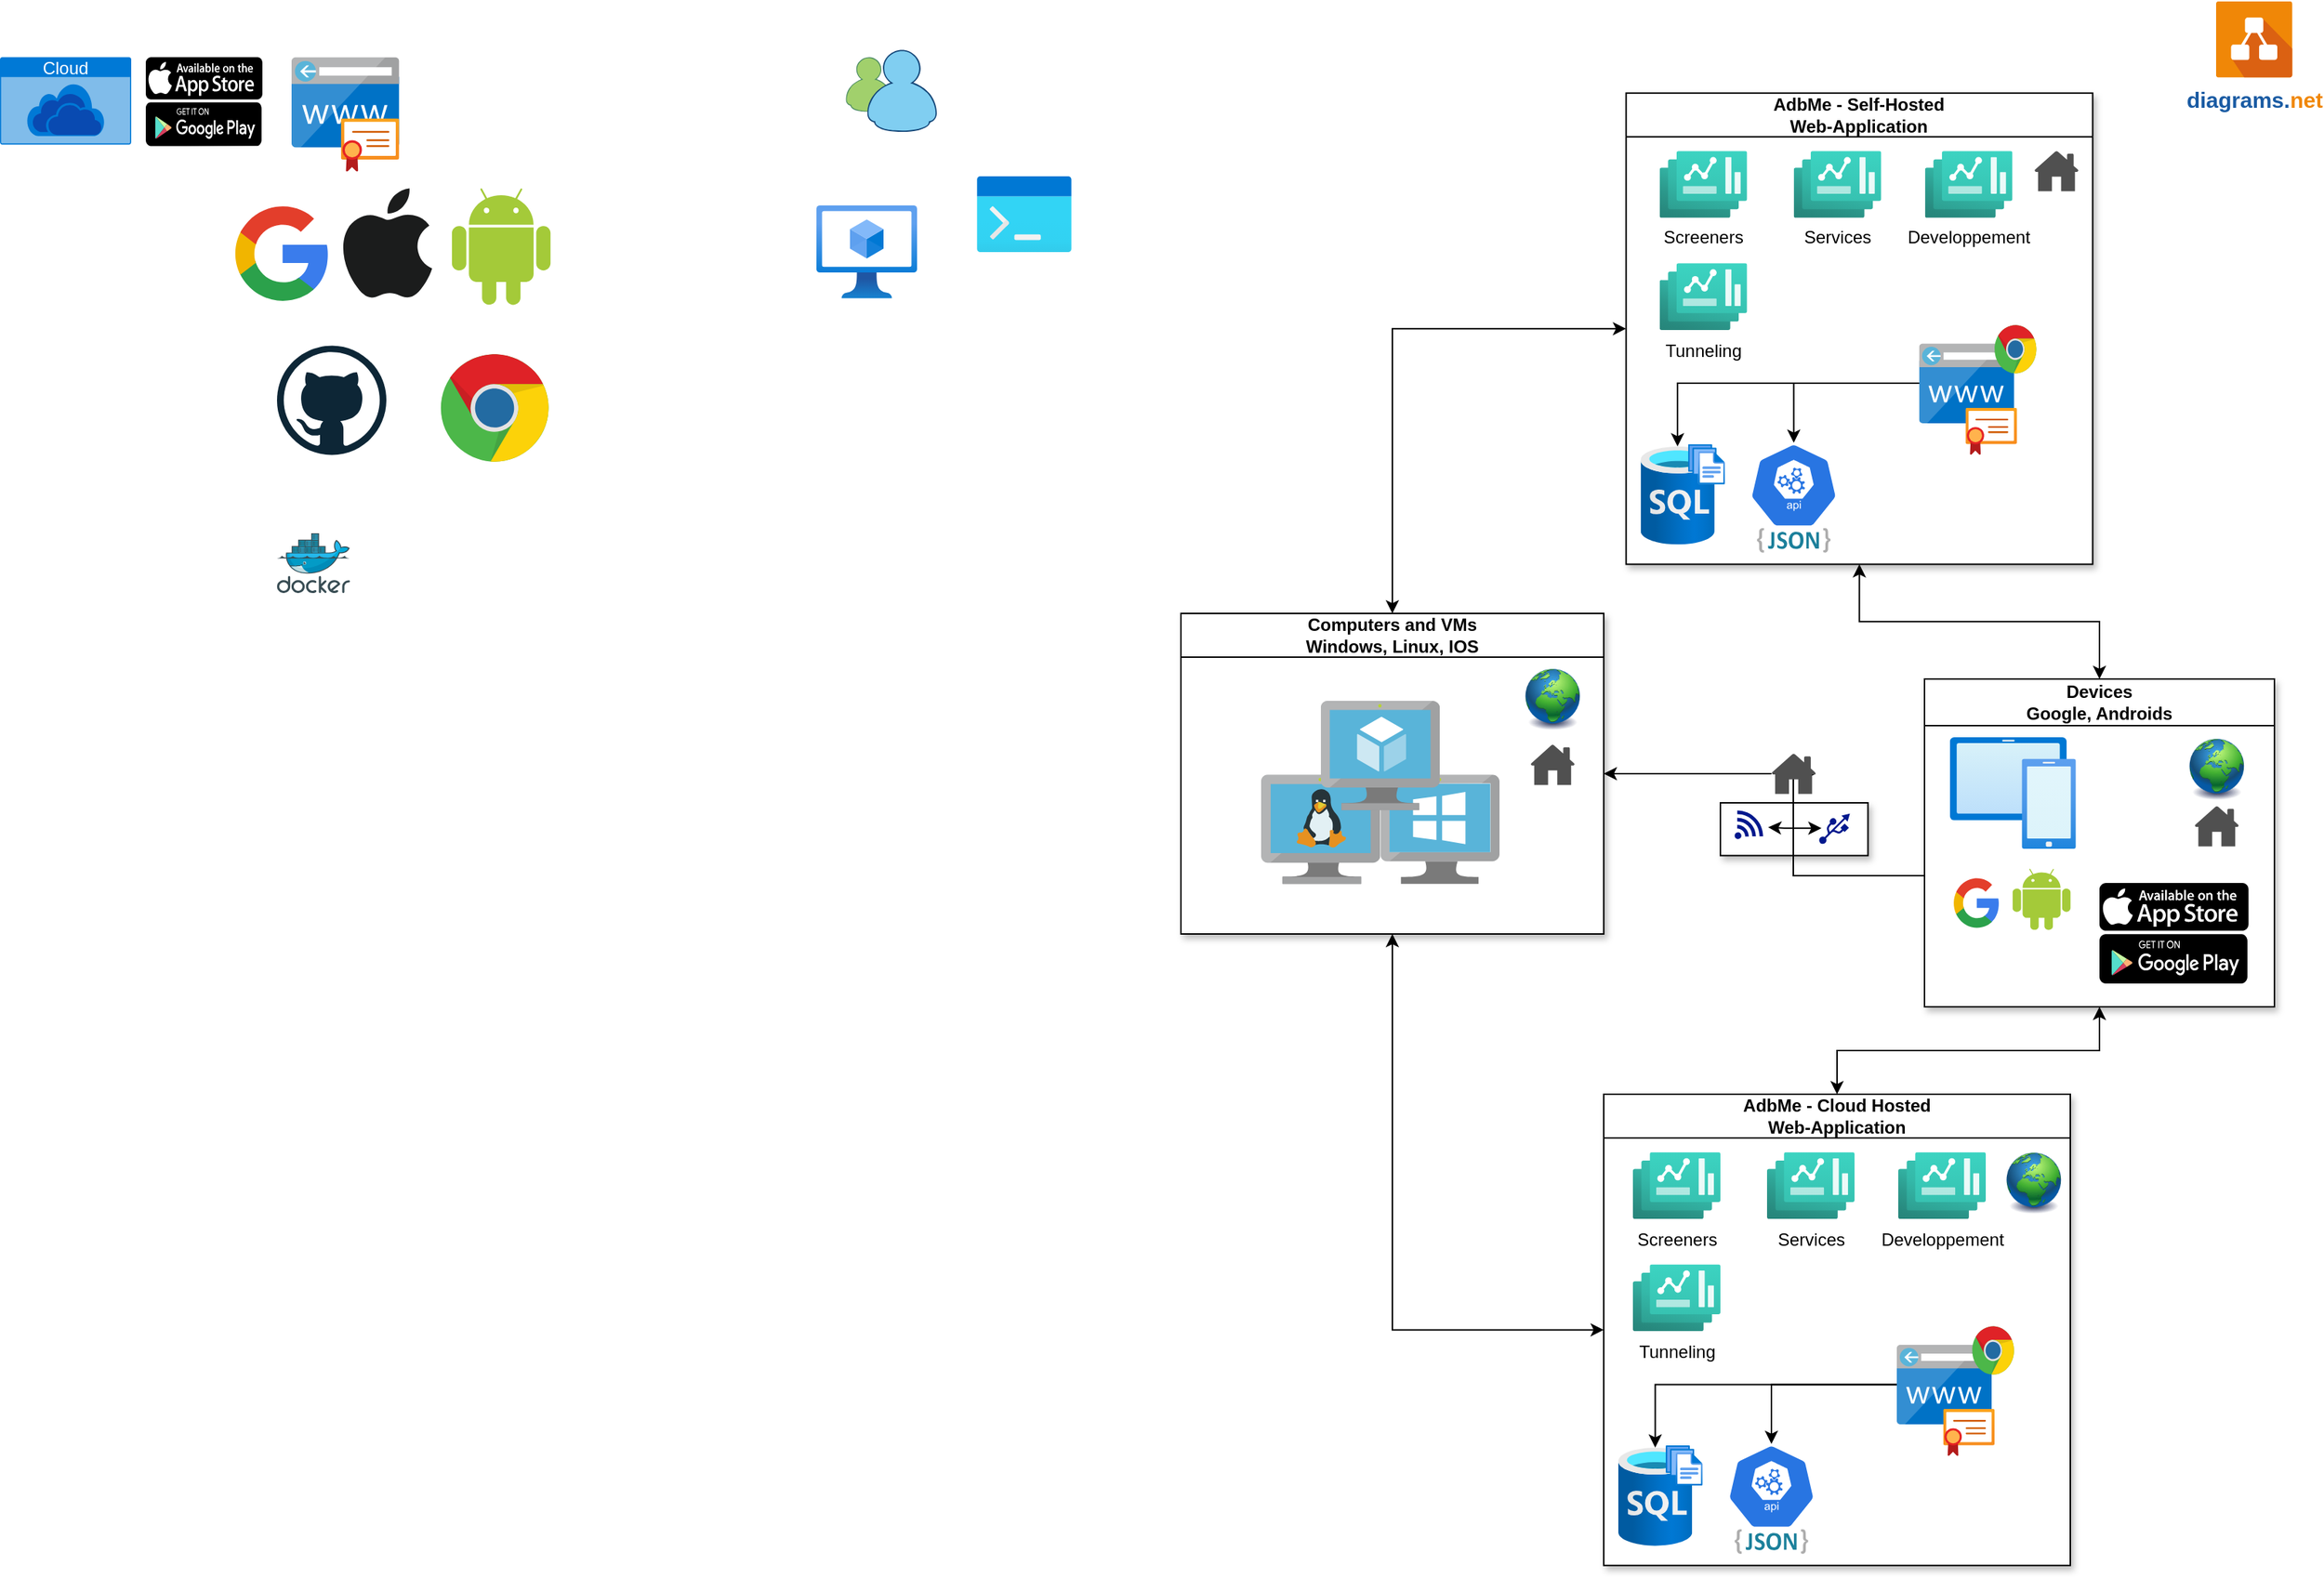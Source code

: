 <mxfile version="21.2.1" type="device">
  <diagram name="Page-1" id="l1McfNKMaxlCONRbEvPi">
    <mxGraphModel dx="2261" dy="860" grid="1" gridSize="10" guides="1" tooltips="1" connect="1" arrows="1" fold="1" page="1" pageScale="1" pageWidth="827" pageHeight="1169" math="0" shadow="0">
      <root>
        <mxCell id="0" />
        <mxCell id="1" parent="0" />
        <mxCell id="C9hyECsMpwCukG0v-tm8-1" value="" style="dashed=0;outlineConnect=0;html=1;align=center;labelPosition=center;verticalLabelPosition=bottom;verticalAlign=top;shape=mxgraph.weblogos.chrome" vertex="1" parent="1">
          <mxGeometry x="-497.6" y="262.07" width="74.8" height="75.4" as="geometry" />
        </mxCell>
        <mxCell id="C9hyECsMpwCukG0v-tm8-3" value="" style="dashed=0;outlineConnect=0;html=1;align=center;labelPosition=center;verticalLabelPosition=bottom;verticalAlign=top;shape=mxgraph.weblogos.github" vertex="1" parent="1">
          <mxGeometry x="-610" y="256.2" width="75" height="75" as="geometry" />
        </mxCell>
        <mxCell id="C9hyECsMpwCukG0v-tm8-6" value="" style="dashed=0;outlineConnect=0;html=1;align=center;labelPosition=center;verticalLabelPosition=bottom;verticalAlign=top;shape=mxgraph.weblogos.messenger" vertex="1" parent="1">
          <mxGeometry x="-220" y="53.2" width="62.6" height="56.8" as="geometry" />
        </mxCell>
        <mxCell id="C9hyECsMpwCukG0v-tm8-17" value="" style="image;aspect=fixed;html=1;points=[];align=center;fontSize=12;image=img/lib/azure2/compute/Virtual_Machines_Classic.svg;" vertex="1" parent="1">
          <mxGeometry x="-240" y="159.87" width="69" height="64" as="geometry" />
        </mxCell>
        <mxCell id="C9hyECsMpwCukG0v-tm8-21" value="" style="image;aspect=fixed;html=1;points=[];align=center;fontSize=12;image=img/lib/azure2/general/Dev_Console.svg;" vertex="1" parent="1">
          <mxGeometry x="-130" y="140" width="65" height="52" as="geometry" />
        </mxCell>
        <mxCell id="C9hyECsMpwCukG0v-tm8-26" value="" style="image;sketch=0;aspect=fixed;html=1;points=[];align=center;fontSize=12;image=img/lib/mscae/Docker.svg;" vertex="1" parent="1">
          <mxGeometry x="-610" y="385" width="50" height="41" as="geometry" />
        </mxCell>
        <mxCell id="C9hyECsMpwCukG0v-tm8-42" value="diagrams.&lt;font color=&quot;#f08707&quot;&gt;net&lt;/font&gt;" style="dashed=0;outlineConnect=0;html=1;align=center;labelPosition=center;verticalLabelPosition=bottom;verticalAlign=top;shape=mxgraph.weblogos.drawio3;fillColor=#1A5BA3;fontSize=15;fontColor=#1A5BA3;fontStyle=1" vertex="1" parent="1">
          <mxGeometry x="720" y="20" width="52.2" height="52.2" as="geometry" />
        </mxCell>
        <mxCell id="C9hyECsMpwCukG0v-tm8-48" value="" style="group" vertex="1" connectable="0" parent="1">
          <mxGeometry x="-600" y="58.2" width="73.81" height="78.59" as="geometry" />
        </mxCell>
        <mxCell id="C9hyECsMpwCukG0v-tm8-35" value="" style="image;sketch=0;aspect=fixed;html=1;points=[];align=center;fontSize=12;image=img/lib/mscae/CustomDomain.svg;" vertex="1" parent="C9hyECsMpwCukG0v-tm8-48">
          <mxGeometry width="73.81" height="62" as="geometry" />
        </mxCell>
        <mxCell id="C9hyECsMpwCukG0v-tm8-14" value="" style="image;aspect=fixed;html=1;points=[];align=center;fontSize=12;image=img/lib/azure2/app_services/App_Service_Certificates.svg;" vertex="1" parent="C9hyECsMpwCukG0v-tm8-48">
          <mxGeometry x="33.81" y="42" width="40" height="36.59" as="geometry" />
        </mxCell>
        <mxCell id="C9hyECsMpwCukG0v-tm8-49" value="" style="group" vertex="1" connectable="0" parent="1">
          <mxGeometry x="-700" y="58.2" width="80" height="61" as="geometry" />
        </mxCell>
        <mxCell id="C9hyECsMpwCukG0v-tm8-44" value="" style="dashed=0;outlineConnect=0;html=1;align=center;labelPosition=center;verticalLabelPosition=bottom;verticalAlign=top;shape=mxgraph.weblogos.google_play;fillColor=#000000" vertex="1" parent="C9hyECsMpwCukG0v-tm8-49">
          <mxGeometry y="31" width="79.4" height="30" as="geometry" />
        </mxCell>
        <mxCell id="C9hyECsMpwCukG0v-tm8-45" value="" style="dashed=0;outlineConnect=0;html=1;align=center;labelPosition=center;verticalLabelPosition=bottom;verticalAlign=top;shape=mxgraph.weblogos.app_store;fillColor=#000000;strokeColor=none" vertex="1" parent="C9hyECsMpwCukG0v-tm8-49">
          <mxGeometry width="80" height="29" as="geometry" />
        </mxCell>
        <mxCell id="C9hyECsMpwCukG0v-tm8-51" value="" style="group" vertex="1" connectable="0" parent="1">
          <mxGeometry x="-800" y="58.2" width="90" height="60" as="geometry" />
        </mxCell>
        <mxCell id="C9hyECsMpwCukG0v-tm8-50" value="Cloud" style="html=1;whiteSpace=wrap;strokeColor=none;fillColor=#0079D6;labelPosition=center;verticalLabelPosition=middle;verticalAlign=top;align=center;fontSize=12;outlineConnect=0;spacingTop=-6;fontColor=#FFFFFF;sketch=0;shape=mxgraph.sitemap.cloud;" vertex="1" parent="C9hyECsMpwCukG0v-tm8-51">
          <mxGeometry width="90.0" height="60" as="geometry" />
        </mxCell>
        <mxCell id="C9hyECsMpwCukG0v-tm8-2" value="" style="dashed=0;outlineConnect=0;html=1;align=center;labelPosition=center;verticalLabelPosition=bottom;verticalAlign=top;shape=mxgraph.weblogos.onedrive;fillColor=#094AB1;strokeColor=none" vertex="1" parent="C9hyECsMpwCukG0v-tm8-51">
          <mxGeometry x="22.5" y="24.667" width="46.95" height="28.8" as="geometry" />
        </mxCell>
        <mxCell id="C9hyECsMpwCukG0v-tm8-52" value="" style="group" vertex="1" connectable="0" parent="1">
          <mxGeometry x="-640" y="148.2" width="217.6" height="80" as="geometry" />
        </mxCell>
        <mxCell id="C9hyECsMpwCukG0v-tm8-5" value="" style="dashed=0;outlineConnect=0;html=1;align=center;labelPosition=center;verticalLabelPosition=bottom;verticalAlign=top;shape=mxgraph.weblogos.android;fillColor=#A4CA39;strokeColor=none" vertex="1" parent="C9hyECsMpwCukG0v-tm8-52">
          <mxGeometry x="150" width="67.6" height="80" as="geometry" />
        </mxCell>
        <mxCell id="C9hyECsMpwCukG0v-tm8-41" value="" style="dashed=0;outlineConnect=0;html=1;align=center;labelPosition=center;verticalLabelPosition=bottom;verticalAlign=top;shape=mxgraph.weblogos.apple;fillColor=#1B1C1C;strokeColor=none" vertex="1" parent="C9hyECsMpwCukG0v-tm8-52">
          <mxGeometry x="74" width="62.4" height="76.2" as="geometry" />
        </mxCell>
        <mxCell id="C9hyECsMpwCukG0v-tm8-43" value="" style="dashed=0;outlineConnect=0;html=1;align=center;labelPosition=center;verticalLabelPosition=bottom;verticalAlign=top;shape=mxgraph.weblogos.google" vertex="1" parent="C9hyECsMpwCukG0v-tm8-52">
          <mxGeometry y="9.7" width="65.2" height="69.4" as="geometry" />
        </mxCell>
        <mxCell id="C9hyECsMpwCukG0v-tm8-77" value="" style="group" vertex="1" connectable="0" parent="1">
          <mxGeometry x="315.32" y="82.87" width="320" height="323.39" as="geometry" />
        </mxCell>
        <mxCell id="C9hyECsMpwCukG0v-tm8-71" value="AdbMe -&amp;nbsp;Self-Hosted&lt;br&gt;Web-Application" style="swimlane;whiteSpace=wrap;html=1;container=0;startSize=30;glass=0;shadow=1;swimlaneFillColor=default;" vertex="1" parent="C9hyECsMpwCukG0v-tm8-77">
          <mxGeometry width="320" height="323.39" as="geometry" />
        </mxCell>
        <mxCell id="C9hyECsMpwCukG0v-tm8-85" value="" style="group" vertex="1" connectable="0" parent="C9hyECsMpwCukG0v-tm8-71">
          <mxGeometry x="10" y="240.92" width="58.09" height="69.08" as="geometry" />
        </mxCell>
        <mxCell id="C9hyECsMpwCukG0v-tm8-20" value="" style="image;aspect=fixed;html=1;points=[];align=center;fontSize=12;image=img/lib/azure2/databases/SQL_Database.svg;container=0;" vertex="1" parent="C9hyECsMpwCukG0v-tm8-85">
          <mxGeometry y="1.569" width="50.633" height="67.511" as="geometry" />
        </mxCell>
        <mxCell id="C9hyECsMpwCukG0v-tm8-22" value="" style="image;aspect=fixed;html=1;points=[];align=center;fontSize=12;image=img/lib/azure2/general/Files.svg;container=0;" vertex="1" parent="C9hyECsMpwCukG0v-tm8-85">
          <mxGeometry x="32.512" width="25.317" height="27.69" as="geometry" />
        </mxCell>
        <mxCell id="C9hyECsMpwCukG0v-tm8-87" style="edgeStyle=orthogonalEdgeStyle;rounded=0;orthogonalLoop=1;jettySize=auto;html=1;" edge="1" parent="C9hyECsMpwCukG0v-tm8-71" source="C9hyECsMpwCukG0v-tm8-59" target="C9hyECsMpwCukG0v-tm8-20">
          <mxGeometry relative="1" as="geometry" />
        </mxCell>
        <mxCell id="C9hyECsMpwCukG0v-tm8-88" style="edgeStyle=orthogonalEdgeStyle;rounded=0;orthogonalLoop=1;jettySize=auto;html=1;entryX=0.5;entryY=0;entryDx=0;entryDy=0;entryPerimeter=0;" edge="1" parent="C9hyECsMpwCukG0v-tm8-71" source="C9hyECsMpwCukG0v-tm8-59" target="C9hyECsMpwCukG0v-tm8-62">
          <mxGeometry relative="1" as="geometry" />
        </mxCell>
        <mxCell id="C9hyECsMpwCukG0v-tm8-83" value="" style="group" vertex="1" connectable="0" parent="C9hyECsMpwCukG0v-tm8-71">
          <mxGeometry x="80" y="240" width="70" height="75.39" as="geometry" />
        </mxCell>
        <mxCell id="C9hyECsMpwCukG0v-tm8-46" value="" style="dashed=0;outlineConnect=0;html=1;align=center;labelPosition=center;verticalLabelPosition=bottom;verticalAlign=top;shape=mxgraph.weblogos.json_2;container=0;" vertex="1" parent="C9hyECsMpwCukG0v-tm8-83">
          <mxGeometry x="9.832" y="58.518" width="50.336" height="16.872" as="geometry" />
        </mxCell>
        <mxCell id="C9hyECsMpwCukG0v-tm8-62" value="" style="sketch=0;html=1;dashed=0;whitespace=wrap;fillColor=#2875E2;strokeColor=#ffffff;points=[[0.005,0.63,0],[0.1,0.2,0],[0.9,0.2,0],[0.5,0,0],[0.995,0.63,0],[0.72,0.99,0],[0.5,1,0],[0.28,0.99,0]];verticalLabelPosition=bottom;align=center;verticalAlign=top;shape=mxgraph.kubernetes.icon;prIcon=api;container=0;" vertex="1" parent="C9hyECsMpwCukG0v-tm8-83">
          <mxGeometry width="70" height="58.518" as="geometry" />
        </mxCell>
        <mxCell id="C9hyECsMpwCukG0v-tm8-86" value="" style="group" vertex="1" connectable="0" parent="C9hyECsMpwCukG0v-tm8-71">
          <mxGeometry x="200.995" y="159.269" width="80.753" height="88.971" as="geometry" />
        </mxCell>
        <mxCell id="C9hyECsMpwCukG0v-tm8-59" value="" style="image;sketch=0;aspect=fixed;html=1;points=[];align=center;fontSize=12;image=img/lib/mscae/CustomDomain.svg;container=0;" vertex="1" parent="C9hyECsMpwCukG0v-tm8-86">
          <mxGeometry y="12.597" width="65.126" height="54.706" as="geometry" />
        </mxCell>
        <mxCell id="C9hyECsMpwCukG0v-tm8-60" value="" style="image;aspect=fixed;html=1;points=[];align=center;fontSize=12;image=img/lib/azure2/app_services/App_Service_Certificates.svg;container=0;" vertex="1" parent="C9hyECsMpwCukG0v-tm8-86">
          <mxGeometry x="31.821" y="56.686" width="35.294" height="32.285" as="geometry" />
        </mxCell>
        <mxCell id="C9hyECsMpwCukG0v-tm8-61" value="" style="dashed=0;outlineConnect=0;html=1;align=center;labelPosition=center;verticalLabelPosition=bottom;verticalAlign=top;shape=mxgraph.weblogos.chrome;container=0;" vertex="1" parent="C9hyECsMpwCukG0v-tm8-86">
          <mxGeometry x="51.765" width="28.988" height="33.801" as="geometry" />
        </mxCell>
        <mxCell id="C9hyECsMpwCukG0v-tm8-91" value="" style="sketch=0;pointerEvents=1;shadow=0;dashed=0;html=1;strokeColor=none;fillColor=#505050;labelPosition=center;verticalLabelPosition=bottom;verticalAlign=top;outlineConnect=0;align=center;shape=mxgraph.office.concepts.home;" vertex="1" parent="C9hyECsMpwCukG0v-tm8-71">
          <mxGeometry x="280" y="39.71" width="30.5" height="27.71" as="geometry" />
        </mxCell>
        <mxCell id="C9hyECsMpwCukG0v-tm8-150" value="Services" style="image;aspect=fixed;html=1;points=[];align=center;fontSize=12;image=img/lib/azure2/other/Dashboard_Hub.svg;container=0;" vertex="1" parent="C9hyECsMpwCukG0v-tm8-71">
          <mxGeometry x="115.001" y="39.711" width="60" height="45.882" as="geometry" />
        </mxCell>
        <mxCell id="C9hyECsMpwCukG0v-tm8-151" value="Screeners" style="image;aspect=fixed;html=1;points=[];align=center;fontSize=12;image=img/lib/azure2/other/Dashboard_Hub.svg;container=0;" vertex="1" parent="C9hyECsMpwCukG0v-tm8-71">
          <mxGeometry x="23.001" y="39.711" width="60" height="45.882" as="geometry" />
        </mxCell>
        <mxCell id="C9hyECsMpwCukG0v-tm8-152" value="Developpement" style="image;aspect=fixed;html=1;points=[];align=center;fontSize=12;image=img/lib/azure2/other/Dashboard_Hub.svg;container=0;" vertex="1" parent="C9hyECsMpwCukG0v-tm8-71">
          <mxGeometry x="205.001" y="39.711" width="60" height="45.882" as="geometry" />
        </mxCell>
        <mxCell id="C9hyECsMpwCukG0v-tm8-153" value="Tunneling" style="image;aspect=fixed;html=1;points=[];align=center;fontSize=12;image=img/lib/azure2/other/Dashboard_Hub.svg;container=0;" vertex="1" parent="C9hyECsMpwCukG0v-tm8-71">
          <mxGeometry x="23.001" y="116.751" width="60" height="45.882" as="geometry" />
        </mxCell>
        <mxCell id="C9hyECsMpwCukG0v-tm8-161" style="edgeStyle=orthogonalEdgeStyle;rounded=0;orthogonalLoop=1;jettySize=auto;html=1;exitX=0.5;exitY=1;exitDx=0;exitDy=0;entryX=0;entryY=0.5;entryDx=0;entryDy=0;startArrow=classic;startFill=1;" edge="1" parent="1" source="C9hyECsMpwCukG0v-tm8-110" target="C9hyECsMpwCukG0v-tm8-118">
          <mxGeometry relative="1" as="geometry" />
        </mxCell>
        <mxCell id="C9hyECsMpwCukG0v-tm8-110" value="Computers and VMs&lt;br&gt;Windows, Linux, IOS" style="swimlane;whiteSpace=wrap;html=1;startSize=30;shadow=1;swimlaneFillColor=default;" vertex="1" parent="1">
          <mxGeometry x="10" y="440" width="290" height="220" as="geometry" />
        </mxCell>
        <mxCell id="C9hyECsMpwCukG0v-tm8-111" value="" style="group" vertex="1" connectable="0" parent="C9hyECsMpwCukG0v-tm8-110">
          <mxGeometry x="55" y="60" width="163.498" height="125.764" as="geometry" />
        </mxCell>
        <mxCell id="C9hyECsMpwCukG0v-tm8-112" value="" style="image;sketch=0;aspect=fixed;html=1;points=[];align=center;fontSize=12;image=img/lib/mscae/VM_Linux.svg;" vertex="1" parent="C9hyECsMpwCukG0v-tm8-111">
          <mxGeometry y="50.619" width="81.68" height="75.145" as="geometry" />
        </mxCell>
        <mxCell id="C9hyECsMpwCukG0v-tm8-113" value="" style="image;sketch=0;aspect=fixed;html=1;points=[];align=center;fontSize=12;image=img/lib/mscae/VirtualMachineWindows.svg;" vertex="1" parent="C9hyECsMpwCukG0v-tm8-111">
          <mxGeometry x="81.818" y="50.619" width="81.68" height="75.145" as="geometry" />
        </mxCell>
        <mxCell id="C9hyECsMpwCukG0v-tm8-114" value="" style="image;sketch=0;aspect=fixed;html=1;points=[];align=center;fontSize=12;image=img/lib/mscae/Virtual_Machine.svg;" vertex="1" parent="C9hyECsMpwCukG0v-tm8-111">
          <mxGeometry x="40.909" width="81.68" height="75.145" as="geometry" />
        </mxCell>
        <mxCell id="C9hyECsMpwCukG0v-tm8-116" value="" style="image;html=1;image=img/lib/clip_art/general/Earth_globe_128x128.png" vertex="1" parent="C9hyECsMpwCukG0v-tm8-110">
          <mxGeometry x="230" y="38" width="50" height="42" as="geometry" />
        </mxCell>
        <mxCell id="C9hyECsMpwCukG0v-tm8-159" value="" style="sketch=0;pointerEvents=1;shadow=0;dashed=0;html=1;strokeColor=none;fillColor=#505050;labelPosition=center;verticalLabelPosition=bottom;verticalAlign=top;outlineConnect=0;align=center;shape=mxgraph.office.concepts.home;" vertex="1" parent="C9hyECsMpwCukG0v-tm8-110">
          <mxGeometry x="239.75" y="90" width="30.5" height="27.71" as="geometry" />
        </mxCell>
        <mxCell id="C9hyECsMpwCukG0v-tm8-117" value="" style="group" vertex="1" connectable="0" parent="1">
          <mxGeometry x="300" y="770" width="320" height="323.39" as="geometry" />
        </mxCell>
        <mxCell id="C9hyECsMpwCukG0v-tm8-118" value="AdbMe -&amp;nbsp;Cloud Hosted&lt;br&gt;Web-Application" style="swimlane;whiteSpace=wrap;html=1;container=0;startSize=30;glass=0;shadow=1;swimlaneFillColor=default;" vertex="1" parent="C9hyECsMpwCukG0v-tm8-117">
          <mxGeometry width="320" height="323.39" as="geometry" />
        </mxCell>
        <mxCell id="C9hyECsMpwCukG0v-tm8-119" value="" style="group" vertex="1" connectable="0" parent="C9hyECsMpwCukG0v-tm8-118">
          <mxGeometry x="10" y="240.92" width="58.09" height="69.08" as="geometry" />
        </mxCell>
        <mxCell id="C9hyECsMpwCukG0v-tm8-120" value="" style="image;aspect=fixed;html=1;points=[];align=center;fontSize=12;image=img/lib/azure2/databases/SQL_Database.svg;container=0;" vertex="1" parent="C9hyECsMpwCukG0v-tm8-119">
          <mxGeometry y="1.569" width="50.633" height="67.511" as="geometry" />
        </mxCell>
        <mxCell id="C9hyECsMpwCukG0v-tm8-121" value="" style="image;aspect=fixed;html=1;points=[];align=center;fontSize=12;image=img/lib/azure2/general/Files.svg;container=0;" vertex="1" parent="C9hyECsMpwCukG0v-tm8-119">
          <mxGeometry x="32.512" width="25.317" height="27.69" as="geometry" />
        </mxCell>
        <mxCell id="C9hyECsMpwCukG0v-tm8-122" style="edgeStyle=orthogonalEdgeStyle;rounded=0;orthogonalLoop=1;jettySize=auto;html=1;" edge="1" parent="C9hyECsMpwCukG0v-tm8-118" source="C9hyECsMpwCukG0v-tm8-128" target="C9hyECsMpwCukG0v-tm8-120">
          <mxGeometry relative="1" as="geometry" />
        </mxCell>
        <mxCell id="C9hyECsMpwCukG0v-tm8-123" style="edgeStyle=orthogonalEdgeStyle;rounded=0;orthogonalLoop=1;jettySize=auto;html=1;entryX=0.5;entryY=0;entryDx=0;entryDy=0;entryPerimeter=0;" edge="1" parent="C9hyECsMpwCukG0v-tm8-118" source="C9hyECsMpwCukG0v-tm8-128" target="C9hyECsMpwCukG0v-tm8-126">
          <mxGeometry relative="1" as="geometry" />
        </mxCell>
        <mxCell id="C9hyECsMpwCukG0v-tm8-124" value="" style="group" vertex="1" connectable="0" parent="C9hyECsMpwCukG0v-tm8-118">
          <mxGeometry x="80" y="240" width="70" height="75.39" as="geometry" />
        </mxCell>
        <mxCell id="C9hyECsMpwCukG0v-tm8-125" value="" style="dashed=0;outlineConnect=0;html=1;align=center;labelPosition=center;verticalLabelPosition=bottom;verticalAlign=top;shape=mxgraph.weblogos.json_2;container=0;" vertex="1" parent="C9hyECsMpwCukG0v-tm8-124">
          <mxGeometry x="9.832" y="58.518" width="50.336" height="16.872" as="geometry" />
        </mxCell>
        <mxCell id="C9hyECsMpwCukG0v-tm8-126" value="" style="sketch=0;html=1;dashed=0;whitespace=wrap;fillColor=#2875E2;strokeColor=#ffffff;points=[[0.005,0.63,0],[0.1,0.2,0],[0.9,0.2,0],[0.5,0,0],[0.995,0.63,0],[0.72,0.99,0],[0.5,1,0],[0.28,0.99,0]];verticalLabelPosition=bottom;align=center;verticalAlign=top;shape=mxgraph.kubernetes.icon;prIcon=api;container=0;" vertex="1" parent="C9hyECsMpwCukG0v-tm8-124">
          <mxGeometry width="70" height="58.518" as="geometry" />
        </mxCell>
        <mxCell id="C9hyECsMpwCukG0v-tm8-127" value="" style="group" vertex="1" connectable="0" parent="C9hyECsMpwCukG0v-tm8-118">
          <mxGeometry x="200.995" y="159.269" width="80.753" height="88.971" as="geometry" />
        </mxCell>
        <mxCell id="C9hyECsMpwCukG0v-tm8-128" value="" style="image;sketch=0;aspect=fixed;html=1;points=[];align=center;fontSize=12;image=img/lib/mscae/CustomDomain.svg;container=0;" vertex="1" parent="C9hyECsMpwCukG0v-tm8-127">
          <mxGeometry y="12.597" width="65.126" height="54.706" as="geometry" />
        </mxCell>
        <mxCell id="C9hyECsMpwCukG0v-tm8-129" value="" style="image;aspect=fixed;html=1;points=[];align=center;fontSize=12;image=img/lib/azure2/app_services/App_Service_Certificates.svg;container=0;" vertex="1" parent="C9hyECsMpwCukG0v-tm8-127">
          <mxGeometry x="31.821" y="56.686" width="35.294" height="32.285" as="geometry" />
        </mxCell>
        <mxCell id="C9hyECsMpwCukG0v-tm8-130" value="" style="dashed=0;outlineConnect=0;html=1;align=center;labelPosition=center;verticalLabelPosition=bottom;verticalAlign=top;shape=mxgraph.weblogos.chrome;container=0;" vertex="1" parent="C9hyECsMpwCukG0v-tm8-127">
          <mxGeometry x="51.765" width="28.988" height="33.801" as="geometry" />
        </mxCell>
        <mxCell id="C9hyECsMpwCukG0v-tm8-131" value="Services" style="image;aspect=fixed;html=1;points=[];align=center;fontSize=12;image=img/lib/azure2/other/Dashboard_Hub.svg;container=0;" vertex="1" parent="C9hyECsMpwCukG0v-tm8-118">
          <mxGeometry x="112.001" y="39.711" width="60" height="45.882" as="geometry" />
        </mxCell>
        <mxCell id="C9hyECsMpwCukG0v-tm8-132" value="Screeners" style="image;aspect=fixed;html=1;points=[];align=center;fontSize=12;image=img/lib/azure2/other/Dashboard_Hub.svg;container=0;" vertex="1" parent="C9hyECsMpwCukG0v-tm8-118">
          <mxGeometry x="20.001" y="39.711" width="60" height="45.882" as="geometry" />
        </mxCell>
        <mxCell id="C9hyECsMpwCukG0v-tm8-133" value="Developpement" style="image;aspect=fixed;html=1;points=[];align=center;fontSize=12;image=img/lib/azure2/other/Dashboard_Hub.svg;container=0;" vertex="1" parent="C9hyECsMpwCukG0v-tm8-118">
          <mxGeometry x="202.001" y="39.711" width="60" height="45.882" as="geometry" />
        </mxCell>
        <mxCell id="C9hyECsMpwCukG0v-tm8-135" value="" style="image;html=1;image=img/lib/clip_art/general/Earth_globe_128x128.png" vertex="1" parent="C9hyECsMpwCukG0v-tm8-118">
          <mxGeometry x="270" y="40" width="50" height="42" as="geometry" />
        </mxCell>
        <mxCell id="C9hyECsMpwCukG0v-tm8-149" value="Tunneling" style="image;aspect=fixed;html=1;points=[];align=center;fontSize=12;image=img/lib/azure2/other/Dashboard_Hub.svg;container=0;" vertex="1" parent="C9hyECsMpwCukG0v-tm8-118">
          <mxGeometry x="20.001" y="116.751" width="60" height="45.882" as="geometry" />
        </mxCell>
        <mxCell id="C9hyECsMpwCukG0v-tm8-157" style="edgeStyle=orthogonalEdgeStyle;rounded=0;orthogonalLoop=1;jettySize=auto;html=1;entryX=0.5;entryY=1;entryDx=0;entryDy=0;startArrow=classic;startFill=1;" edge="1" parent="1" source="C9hyECsMpwCukG0v-tm8-138" target="C9hyECsMpwCukG0v-tm8-71">
          <mxGeometry relative="1" as="geometry" />
        </mxCell>
        <mxCell id="C9hyECsMpwCukG0v-tm8-167" style="edgeStyle=orthogonalEdgeStyle;rounded=0;orthogonalLoop=1;jettySize=auto;html=1;entryX=1;entryY=0.5;entryDx=0;entryDy=0;" edge="1" parent="1" source="C9hyECsMpwCukG0v-tm8-171" target="C9hyECsMpwCukG0v-tm8-110">
          <mxGeometry relative="1" as="geometry">
            <Array as="points" />
          </mxGeometry>
        </mxCell>
        <mxCell id="C9hyECsMpwCukG0v-tm8-138" value="Devices&lt;br&gt;Google, Androids" style="swimlane;whiteSpace=wrap;html=1;startSize=32;shadow=1;swimlaneFillColor=default;" vertex="1" parent="1">
          <mxGeometry x="520" y="485" width="240" height="225" as="geometry">
            <mxRectangle x="-130" y="418.5" width="140" height="40" as="alternateBounds" />
          </mxGeometry>
        </mxCell>
        <mxCell id="C9hyECsMpwCukG0v-tm8-145" value="" style="image;html=1;image=img/lib/clip_art/general/Earth_globe_128x128.png" vertex="1" parent="C9hyECsMpwCukG0v-tm8-138">
          <mxGeometry x="175.5" y="41" width="50" height="42" as="geometry" />
        </mxCell>
        <mxCell id="C9hyECsMpwCukG0v-tm8-158" value="" style="sketch=0;pointerEvents=1;shadow=0;dashed=0;html=1;strokeColor=none;fillColor=#505050;labelPosition=center;verticalLabelPosition=bottom;verticalAlign=top;outlineConnect=0;align=center;shape=mxgraph.office.concepts.home;" vertex="1" parent="C9hyECsMpwCukG0v-tm8-138">
          <mxGeometry x="185.25" y="87.15" width="30.5" height="27.71" as="geometry" />
        </mxCell>
        <mxCell id="C9hyECsMpwCukG0v-tm8-168" value="" style="group" vertex="1" connectable="0" parent="C9hyECsMpwCukG0v-tm8-138">
          <mxGeometry x="120" y="140" width="102.25" height="69" as="geometry" />
        </mxCell>
        <mxCell id="C9hyECsMpwCukG0v-tm8-169" value="" style="dashed=0;outlineConnect=0;html=1;align=center;labelPosition=center;verticalLabelPosition=bottom;verticalAlign=top;shape=mxgraph.weblogos.google_play;fillColor=#000000" vertex="1" parent="C9hyECsMpwCukG0v-tm8-168">
          <mxGeometry y="35.066" width="101.483" height="33.934" as="geometry" />
        </mxCell>
        <mxCell id="C9hyECsMpwCukG0v-tm8-170" value="" style="dashed=0;outlineConnect=0;html=1;align=center;labelPosition=center;verticalLabelPosition=bottom;verticalAlign=top;shape=mxgraph.weblogos.app_store;fillColor=#000000;strokeColor=none" vertex="1" parent="C9hyECsMpwCukG0v-tm8-168">
          <mxGeometry width="102.25" height="32.803" as="geometry" />
        </mxCell>
        <mxCell id="C9hyECsMpwCukG0v-tm8-139" value="" style="group" vertex="1" connectable="0" parent="C9hyECsMpwCukG0v-tm8-138">
          <mxGeometry x="10" y="40" width="112.5" height="130" as="geometry" />
        </mxCell>
        <mxCell id="C9hyECsMpwCukG0v-tm8-140" value="" style="image;aspect=fixed;html=1;points=[];align=center;fontSize=12;image=img/lib/azure2/intune/Devices.svg;" vertex="1" parent="C9hyECsMpwCukG0v-tm8-139">
          <mxGeometry x="7.279" width="86.645" height="76.452" as="geometry" />
        </mxCell>
        <mxCell id="C9hyECsMpwCukG0v-tm8-141" value="" style="group" vertex="1" connectable="0" parent="C9hyECsMpwCukG0v-tm8-139">
          <mxGeometry x="16" y="90.259" width="112.5" height="41.935" as="geometry" />
        </mxCell>
        <mxCell id="C9hyECsMpwCukG0v-tm8-142" value="" style="dashed=0;outlineConnect=0;html=1;align=center;labelPosition=center;verticalLabelPosition=bottom;verticalAlign=top;shape=mxgraph.weblogos.android;fillColor=#A4CA39;strokeColor=none" vertex="1" parent="C9hyECsMpwCukG0v-tm8-141">
          <mxGeometry x="34.441" width="39.706" height="41.935" as="geometry" />
        </mxCell>
        <mxCell id="C9hyECsMpwCukG0v-tm8-143" value="" style="dashed=0;outlineConnect=0;html=1;align=center;labelPosition=center;verticalLabelPosition=bottom;verticalAlign=top;shape=mxgraph.weblogos.google" vertex="1" parent="C9hyECsMpwCukG0v-tm8-141">
          <mxGeometry x="-6.618" y="5.085" width="31.726" height="36.379" as="geometry" />
        </mxCell>
        <mxCell id="C9hyECsMpwCukG0v-tm8-148" style="edgeStyle=orthogonalEdgeStyle;rounded=0;orthogonalLoop=1;jettySize=auto;html=1;startArrow=classic;startFill=1;" edge="1" parent="1" source="C9hyECsMpwCukG0v-tm8-118" target="C9hyECsMpwCukG0v-tm8-138">
          <mxGeometry relative="1" as="geometry" />
        </mxCell>
        <mxCell id="C9hyECsMpwCukG0v-tm8-162" style="edgeStyle=orthogonalEdgeStyle;rounded=0;orthogonalLoop=1;jettySize=auto;html=1;startArrow=classic;startFill=1;" edge="1" parent="1" source="C9hyECsMpwCukG0v-tm8-71" target="C9hyECsMpwCukG0v-tm8-110">
          <mxGeometry relative="1" as="geometry" />
        </mxCell>
        <mxCell id="C9hyECsMpwCukG0v-tm8-163" value="" style="group;fillColor=#FFFFFF;fillStyle=auto;strokeColor=default;shadow=1;" vertex="1" connectable="0" parent="1">
          <mxGeometry x="380" y="570" width="101.22" height="36.2" as="geometry" />
        </mxCell>
        <mxCell id="C9hyECsMpwCukG0v-tm8-164" value="" style="sketch=0;aspect=fixed;pointerEvents=1;shadow=0;dashed=0;html=1;strokeColor=none;labelPosition=center;verticalLabelPosition=bottom;verticalAlign=top;align=center;fillColor=#00188D;shape=mxgraph.mscae.enterprise.usb;direction=east;rotation=-45;" vertex="1" parent="C9hyECsMpwCukG0v-tm8-163">
          <mxGeometry x="64.329" y="10.797" width="28.592" height="13.152" as="geometry" />
        </mxCell>
        <mxCell id="C9hyECsMpwCukG0v-tm8-165" value="" style="edgeStyle=orthogonalEdgeStyle;rounded=0;orthogonalLoop=1;jettySize=auto;html=1;startArrow=classic;startFill=1;" edge="1" parent="C9hyECsMpwCukG0v-tm8-163" source="C9hyECsMpwCukG0v-tm8-164" target="C9hyECsMpwCukG0v-tm8-166">
          <mxGeometry relative="1" as="geometry">
            <mxPoint x="-198.065" y="86.749" as="sourcePoint" />
            <mxPoint x="-34.414" y="154.667" as="targetPoint" />
          </mxGeometry>
        </mxCell>
        <mxCell id="C9hyECsMpwCukG0v-tm8-166" value="" style="sketch=0;aspect=fixed;pointerEvents=1;shadow=0;dashed=0;html=1;strokeColor=none;labelPosition=center;verticalLabelPosition=bottom;verticalAlign=top;align=center;fillColor=#00188D;shape=mxgraph.mscae.enterprise.wireless_connection;rotation=-45;" vertex="1" parent="C9hyECsMpwCukG0v-tm8-163">
          <mxGeometry x="7.334" y="4.188" width="21.043" height="25.054" as="geometry" />
        </mxCell>
        <mxCell id="C9hyECsMpwCukG0v-tm8-172" value="" style="edgeStyle=orthogonalEdgeStyle;rounded=0;orthogonalLoop=1;jettySize=auto;html=1;entryX=1;entryY=0.5;entryDx=0;entryDy=0;" edge="1" parent="1" source="C9hyECsMpwCukG0v-tm8-138" target="C9hyECsMpwCukG0v-tm8-171">
          <mxGeometry relative="1" as="geometry">
            <mxPoint x="520" y="620" as="sourcePoint" />
            <mxPoint x="300" y="550" as="targetPoint" />
            <Array as="points">
              <mxPoint x="430" y="620" />
              <mxPoint x="430" y="550" />
            </Array>
          </mxGeometry>
        </mxCell>
        <mxCell id="C9hyECsMpwCukG0v-tm8-171" value="" style="sketch=0;pointerEvents=1;shadow=0;dashed=0;html=1;strokeColor=none;fillColor=#505050;labelPosition=center;verticalLabelPosition=bottom;verticalAlign=top;outlineConnect=0;align=center;shape=mxgraph.office.concepts.home;" vertex="1" parent="1">
          <mxGeometry x="415" y="536.15" width="30.5" height="27.71" as="geometry" />
        </mxCell>
      </root>
    </mxGraphModel>
  </diagram>
</mxfile>
